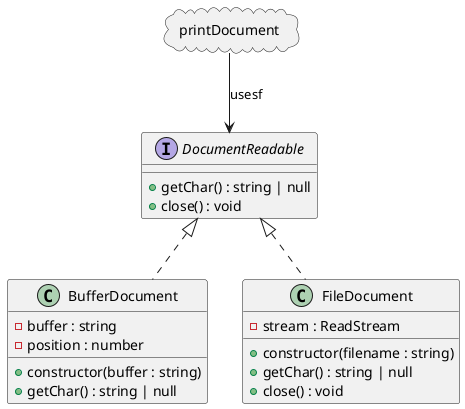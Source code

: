 @startuml

@startuml

interface DocumentReadable {
    +getChar() : string | null
    +close() : void
}

class BufferDocument {
    -buffer : string
    -position : number
    +constructor(buffer : string)
    +getChar() : string | null
}

class FileDocument {
    -stream : ReadStream
    +constructor(filename : string)
    +getChar() : string | null
    +close() : void
}

package printDocument <<Cloud>> {
}

printDocument --> DocumentReadable : usesf
DocumentReadable <|.. BufferDocument
DocumentReadable <|.. FileDocument

@enduml

@enduml